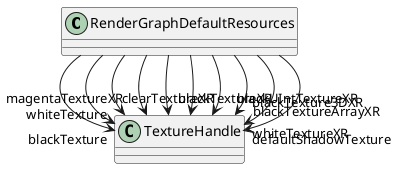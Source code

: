 @startuml
class RenderGraphDefaultResources {
}
RenderGraphDefaultResources --> "blackTexture" TextureHandle
RenderGraphDefaultResources --> "whiteTexture" TextureHandle
RenderGraphDefaultResources --> "clearTextureXR" TextureHandle
RenderGraphDefaultResources --> "magentaTextureXR" TextureHandle
RenderGraphDefaultResources --> "blackTextureXR" TextureHandle
RenderGraphDefaultResources --> "blackTextureArrayXR" TextureHandle
RenderGraphDefaultResources --> "blackUIntTextureXR" TextureHandle
RenderGraphDefaultResources --> "blackTexture3DXR" TextureHandle
RenderGraphDefaultResources --> "whiteTextureXR" TextureHandle
RenderGraphDefaultResources --> "defaultShadowTexture" TextureHandle
@enduml
